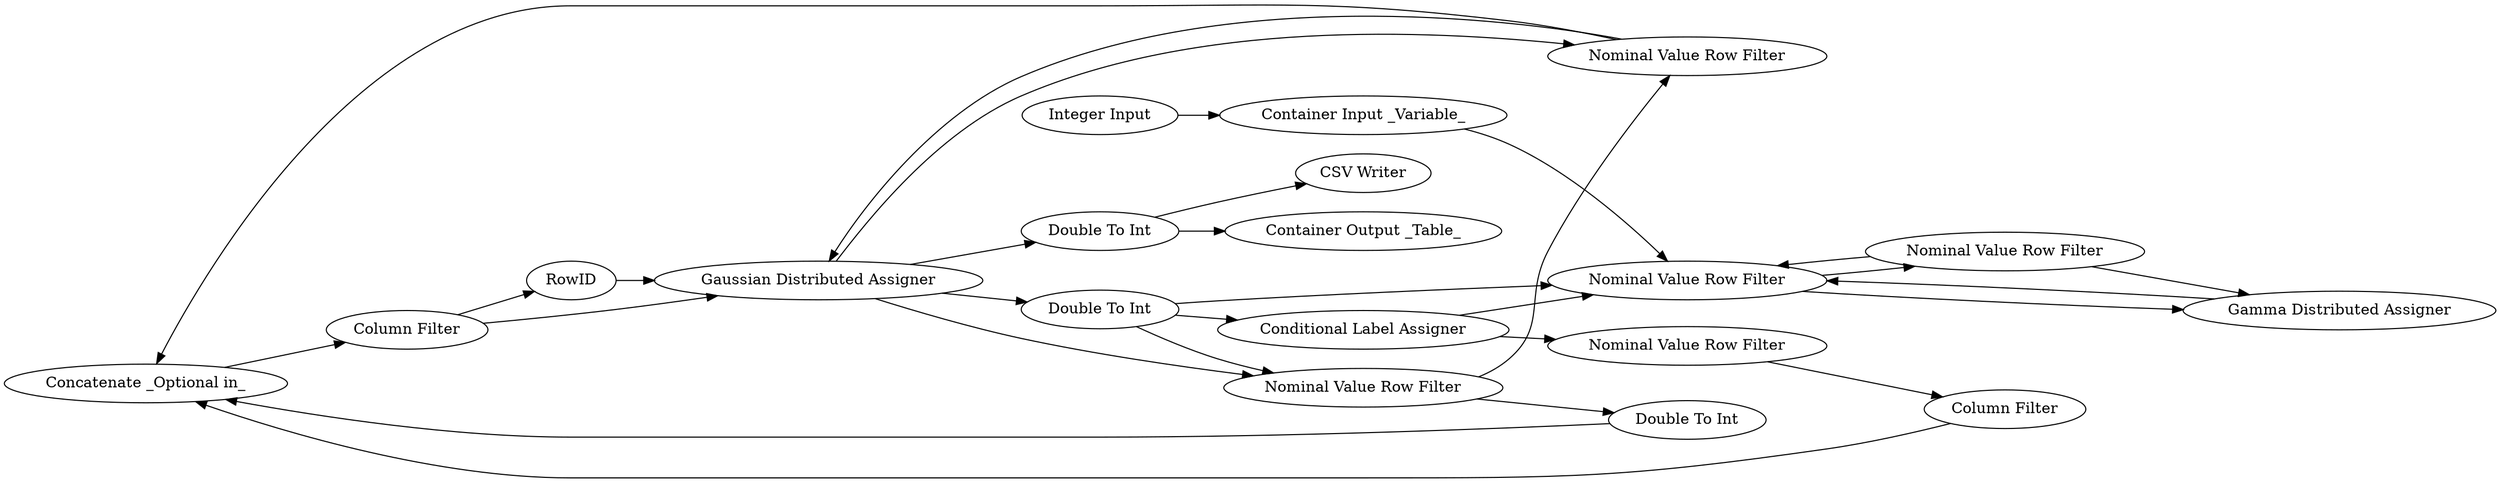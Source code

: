 digraph {
	13 -> 15
	15 -> 1433
	10 -> 9
	2 -> 1
	8 -> 9
	12 -> 14
	7 -> 11
	42 -> 43
	1433 -> 10
	9 -> 13
	42 -> 1431
	2 -> 3
	10 -> 8
	1 -> 2
	8 -> 16
	10 -> 12
	14 -> 7
	12 -> 1
	16 -> 13
	45 -> 1432
	1432 -> 1
	12 -> 8
	3 -> 1
	10 -> 42
	15 -> 10
	14 -> 1
	9 -> 10
	11 -> 13
	1 -> 3
	7 [label="Nominal Value Row Filter"]
	9 [label="Nominal Value Row Filter"]
	8 [label="Nominal Value Row Filter"]
	3 [label="Gamma Distributed Assigner"]
	1433 [label=RowID]
	15 [label="Column Filter"]
	10 [label="Gaussian Distributed Assigner"]
	12 [label="Double To Int"]
	16 [label="Double To Int"]
	1 [label="Nominal Value Row Filter"]
	42 [label="Double To Int"]
	11 [label="Column Filter"]
	1432 [label="Container Input _Variable_"]
	14 [label="Conditional Label Assigner"]
	13 [label="Concatenate _Optional in_"]
	43 [label="CSV Writer"]
	1431 [label="Container Output _Table_"]
	2 [label="Nominal Value Row Filter"]
	45 [label="Integer Input"]
	rankdir=LR
}
